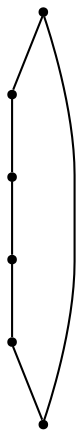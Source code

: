 graph {
  node [shape=point,comment="{\"directed\":false,\"doi\":\"10.1007/978-3-642-18469-7_12\",\"figure\":\"1 (2)\"}"]

  v0 [pos="1417.3425216633668,2490.2636159262074"]
  v1 [pos="1280.4212586168558,2598.4016040379906"]
  v2 [pos="1390.1076487185737,2425.5280430096464"]
  v3 [pos="1313.5485981028826,2382.8586753219697"]
  v4 [pos="1043.3881318439394,2526.3108837322184"]
  v5 [pos="1005.844623991954,2404.1953939958084"]

  v0 -- v1 [id="-1",pos="1417.3425216633668,2490.2636159262074 1280.4212586168558,2598.4016040379906 1280.4212586168558,2598.4016040379906 1280.4212586168558,2598.4016040379906"]
  v5 -- v4 [id="-2",pos="1005.844623991954,2404.1953939958084 1000.696637802891,2424.7924519646003 1000.696637802891,2424.7924519646003 1000.696637802891,2424.7924519646003 1043.3881318439394,2526.3108837322184 1043.3881318439394,2526.3108837322184 1043.3881318439394,2526.3108837322184"]
  v5 -- v3 [id="-3",pos="1005.844623991954,2404.1953939958084 1313.5485981028826,2382.8586753219697 1313.5485981028826,2382.8586753219697 1313.5485981028826,2382.8586753219697"]
  v1 -- v4 [id="-4",pos="1280.4212586168558,2598.4016040379906 1043.3881318439394,2526.3108837322184 1043.3881318439394,2526.3108837322184 1043.3881318439394,2526.3108837322184"]
  v3 -- v2 [id="-5",pos="1313.5485981028826,2382.8586753219697 1390.1076487185737,2425.5280430096464 1390.1076487185737,2425.5280430096464 1390.1076487185737,2425.5280430096464"]
  v2 -- v0 [id="-6",pos="1390.1076487185737,2425.5280430096464 1417.3425216633668,2490.2636159262074 1417.3425216633668,2490.2636159262074 1417.3425216633668,2490.2636159262074"]
}